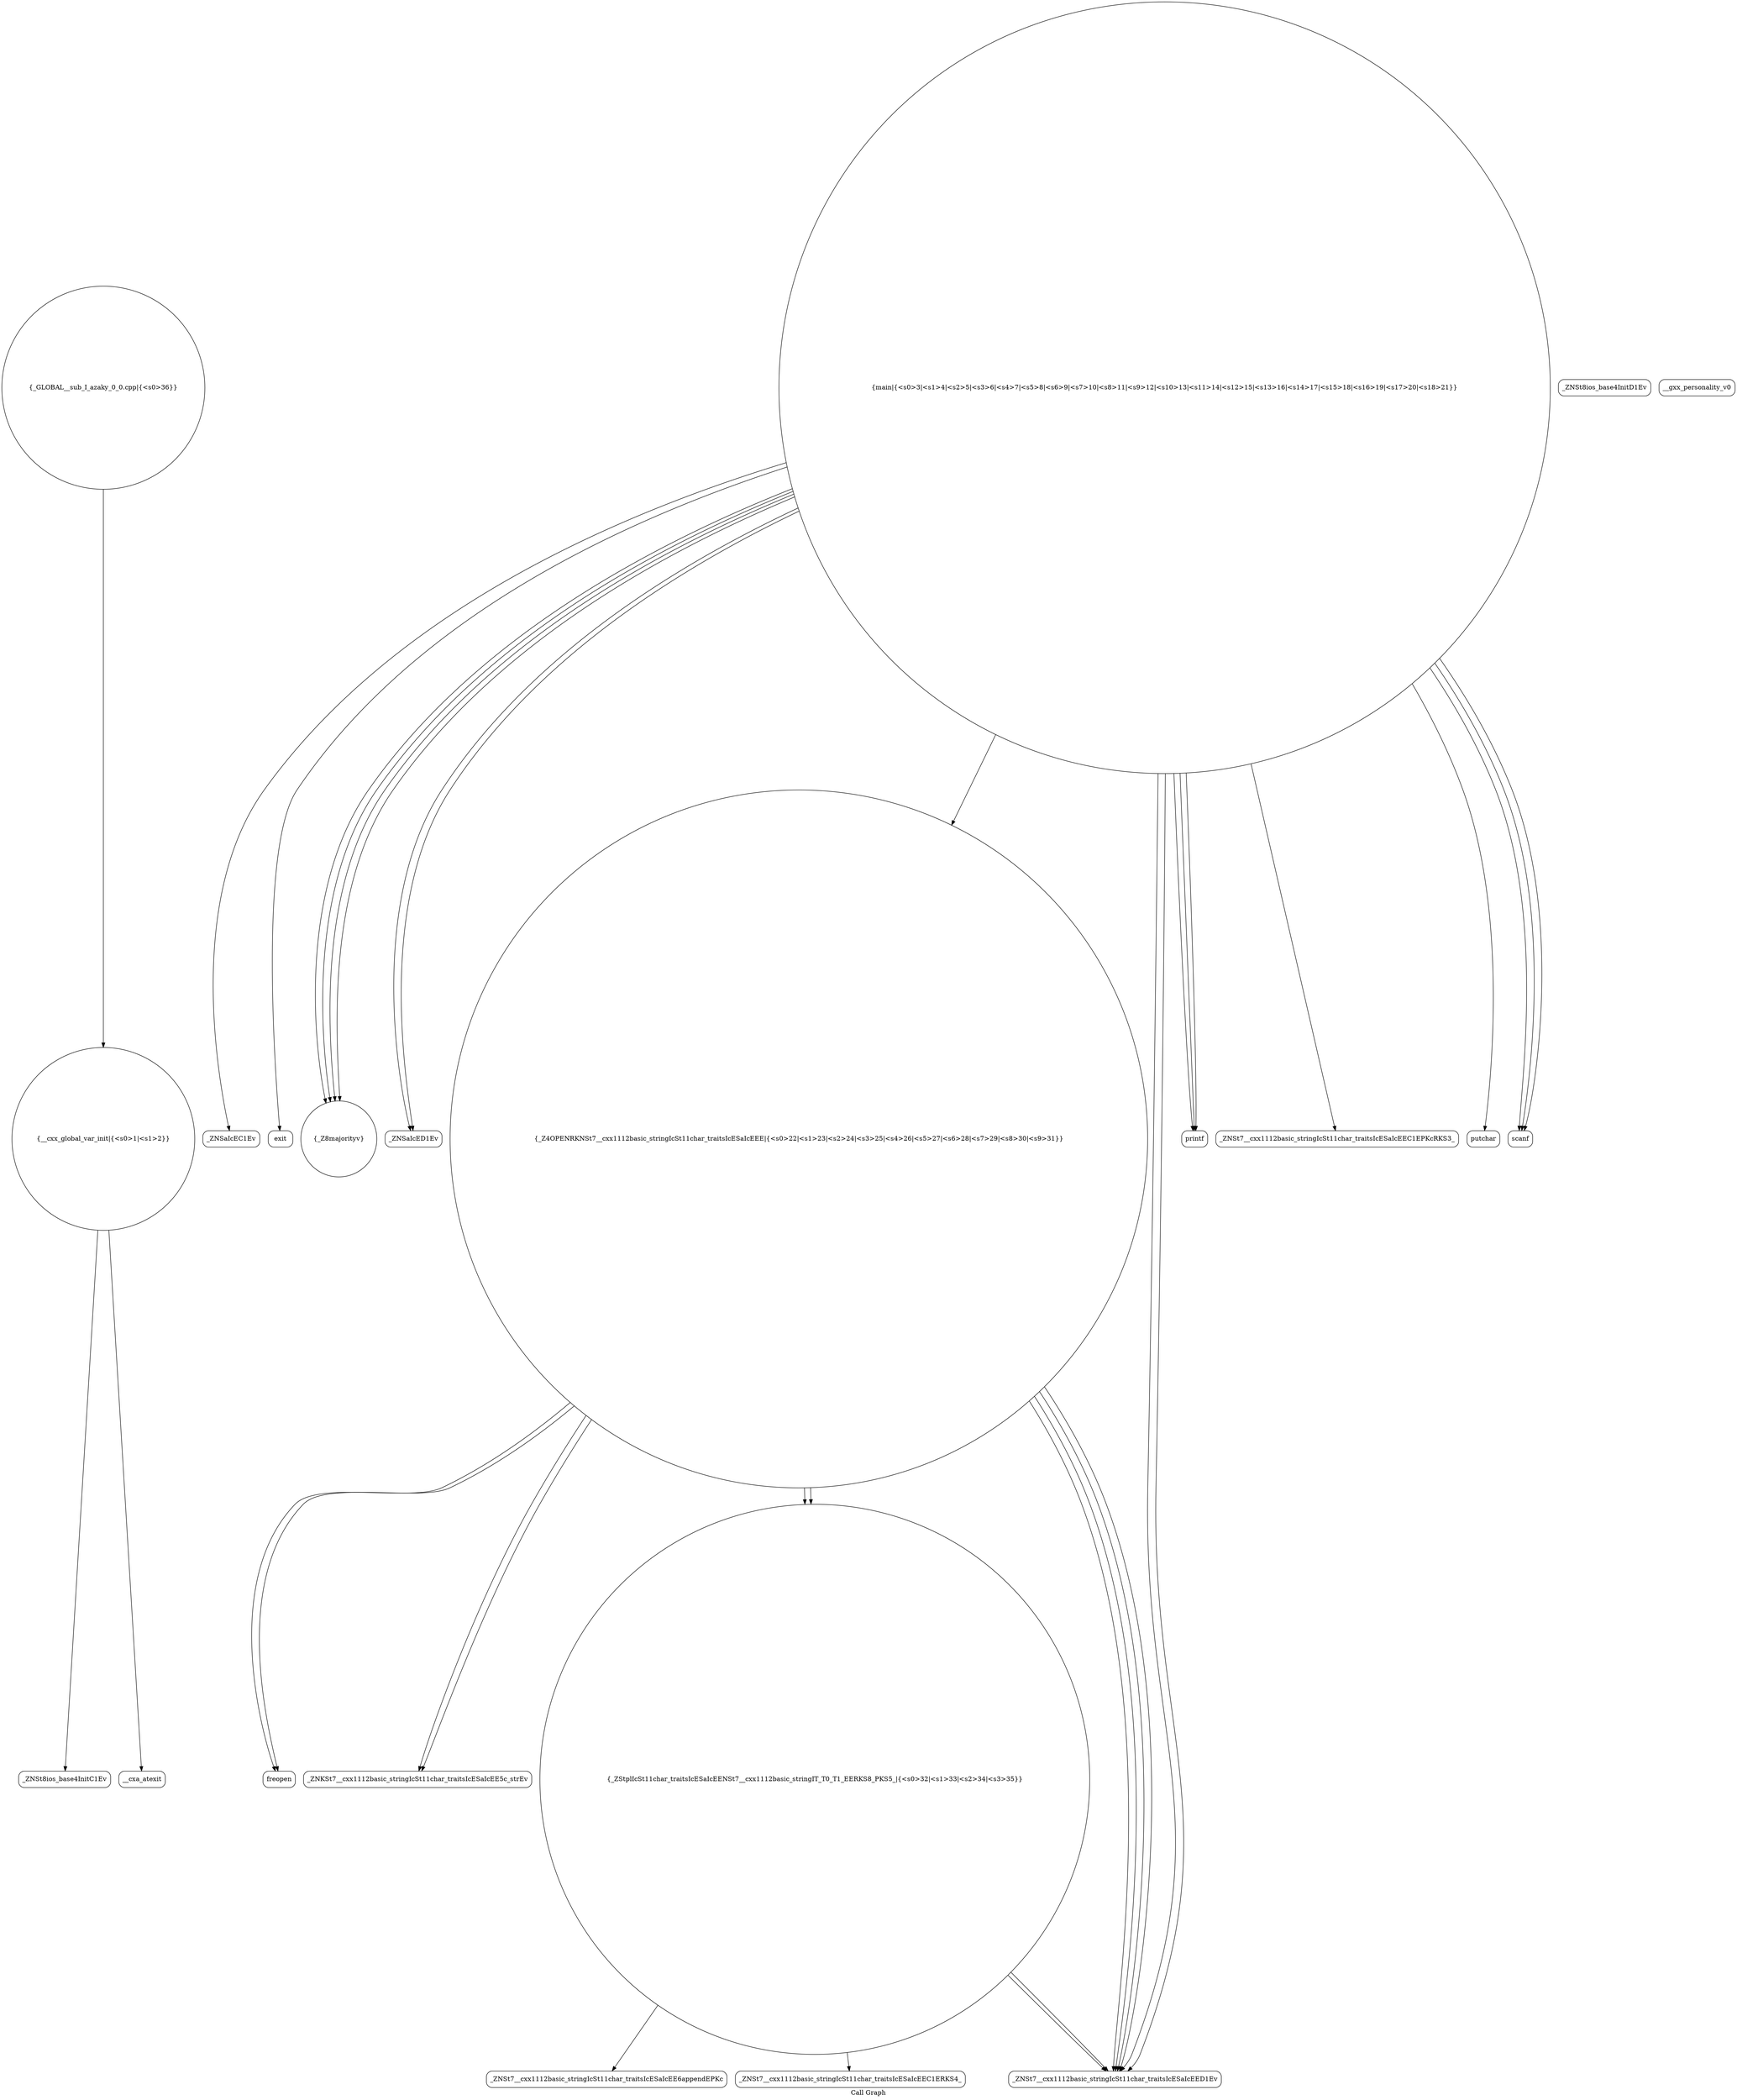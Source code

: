 digraph "Call Graph" {
	label="Call Graph";

	Node0x55f670f61240 [shape=record,shape=circle,label="{__cxx_global_var_init|{<s0>1|<s1>2}}"];
	Node0x55f670f61240:s0 -> Node0x55f670f616d0[color=black];
	Node0x55f670f61240:s1 -> Node0x55f670f617d0[color=black];
	Node0x55f670f619d0 [shape=record,shape=Mrecord,label="{_ZNSaIcEC1Ev}"];
	Node0x55f670f61d50 [shape=record,shape=Mrecord,label="{exit}"];
	Node0x55f670f620d0 [shape=record,shape=circle,label="{_GLOBAL__sub_I_azaky_0_0.cpp|{<s0>36}}"];
	Node0x55f670f620d0:s0 -> Node0x55f670f61240[color=black];
	Node0x55f670f61750 [shape=record,shape=Mrecord,label="{_ZNSt8ios_base4InitD1Ev}"];
	Node0x55f670f61ad0 [shape=record,shape=Mrecord,label="{__gxx_personality_v0}"];
	Node0x55f670f61e50 [shape=record,shape=Mrecord,label="{freopen}"];
	Node0x55f670f61850 [shape=record,shape=circle,label="{_Z8majorityv}"];
	Node0x55f670f61bd0 [shape=record,shape=Mrecord,label="{_ZNSaIcED1Ev}"];
	Node0x55f670f61f50 [shape=record,shape=Mrecord,label="{_ZNKSt7__cxx1112basic_stringIcSt11char_traitsIcESaIcEE5c_strEv}"];
	Node0x55f670f61950 [shape=record,shape=circle,label="{_Z4OPENRKNSt7__cxx1112basic_stringIcSt11char_traitsIcESaIcEEE|{<s0>22|<s1>23|<s2>24|<s3>25|<s4>26|<s5>27|<s6>28|<s7>29|<s8>30|<s9>31}}"];
	Node0x55f670f61950:s0 -> Node0x55f670f61ed0[color=black];
	Node0x55f670f61950:s1 -> Node0x55f670f61f50[color=black];
	Node0x55f670f61950:s2 -> Node0x55f670f61e50[color=black];
	Node0x55f670f61950:s3 -> Node0x55f670f61b50[color=black];
	Node0x55f670f61950:s4 -> Node0x55f670f61ed0[color=black];
	Node0x55f670f61950:s5 -> Node0x55f670f61f50[color=black];
	Node0x55f670f61950:s6 -> Node0x55f670f61e50[color=black];
	Node0x55f670f61950:s7 -> Node0x55f670f61b50[color=black];
	Node0x55f670f61950:s8 -> Node0x55f670f61b50[color=black];
	Node0x55f670f61950:s9 -> Node0x55f670f61b50[color=black];
	Node0x55f670f61cd0 [shape=record,shape=Mrecord,label="{printf}"];
	Node0x55f670f62050 [shape=record,shape=Mrecord,label="{_ZNSt7__cxx1112basic_stringIcSt11char_traitsIcESaIcEE6appendEPKc}"];
	Node0x55f670f616d0 [shape=record,shape=Mrecord,label="{_ZNSt8ios_base4InitC1Ev}"];
	Node0x55f670f61a50 [shape=record,shape=Mrecord,label="{_ZNSt7__cxx1112basic_stringIcSt11char_traitsIcESaIcEEC1EPKcRKS3_}"];
	Node0x55f670f61dd0 [shape=record,shape=Mrecord,label="{putchar}"];
	Node0x55f670f617d0 [shape=record,shape=Mrecord,label="{__cxa_atexit}"];
	Node0x55f670f61b50 [shape=record,shape=Mrecord,label="{_ZNSt7__cxx1112basic_stringIcSt11char_traitsIcESaIcEED1Ev}"];
	Node0x55f670f61ed0 [shape=record,shape=circle,label="{_ZStplIcSt11char_traitsIcESaIcEENSt7__cxx1112basic_stringIT_T0_T1_EERKS8_PKS5_|{<s0>32|<s1>33|<s2>34|<s3>35}}"];
	Node0x55f670f61ed0:s0 -> Node0x55f670f61fd0[color=black];
	Node0x55f670f61ed0:s1 -> Node0x55f670f62050[color=black];
	Node0x55f670f61ed0:s2 -> Node0x55f670f61b50[color=black];
	Node0x55f670f61ed0:s3 -> Node0x55f670f61b50[color=black];
	Node0x55f670f618d0 [shape=record,shape=circle,label="{main|{<s0>3|<s1>4|<s2>5|<s3>6|<s4>7|<s5>8|<s6>9|<s7>10|<s8>11|<s9>12|<s10>13|<s11>14|<s12>15|<s13>16|<s14>17|<s15>18|<s16>19|<s17>20|<s18>21}}"];
	Node0x55f670f618d0:s0 -> Node0x55f670f619d0[color=black];
	Node0x55f670f618d0:s1 -> Node0x55f670f61a50[color=black];
	Node0x55f670f618d0:s2 -> Node0x55f670f61950[color=black];
	Node0x55f670f618d0:s3 -> Node0x55f670f61b50[color=black];
	Node0x55f670f618d0:s4 -> Node0x55f670f61bd0[color=black];
	Node0x55f670f618d0:s5 -> Node0x55f670f61c50[color=black];
	Node0x55f670f618d0:s6 -> Node0x55f670f61c50[color=black];
	Node0x55f670f618d0:s7 -> Node0x55f670f61c50[color=black];
	Node0x55f670f618d0:s8 -> Node0x55f670f61b50[color=black];
	Node0x55f670f618d0:s9 -> Node0x55f670f61bd0[color=black];
	Node0x55f670f618d0:s10 -> Node0x55f670f61cd0[color=black];
	Node0x55f670f618d0:s11 -> Node0x55f670f61850[color=black];
	Node0x55f670f618d0:s12 -> Node0x55f670f61850[color=black];
	Node0x55f670f618d0:s13 -> Node0x55f670f61850[color=black];
	Node0x55f670f618d0:s14 -> Node0x55f670f61850[color=black];
	Node0x55f670f618d0:s15 -> Node0x55f670f61d50[color=black];
	Node0x55f670f618d0:s16 -> Node0x55f670f61cd0[color=black];
	Node0x55f670f618d0:s17 -> Node0x55f670f61cd0[color=black];
	Node0x55f670f618d0:s18 -> Node0x55f670f61dd0[color=black];
	Node0x55f670f61c50 [shape=record,shape=Mrecord,label="{scanf}"];
	Node0x55f670f61fd0 [shape=record,shape=Mrecord,label="{_ZNSt7__cxx1112basic_stringIcSt11char_traitsIcESaIcEEC1ERKS4_}"];
}
